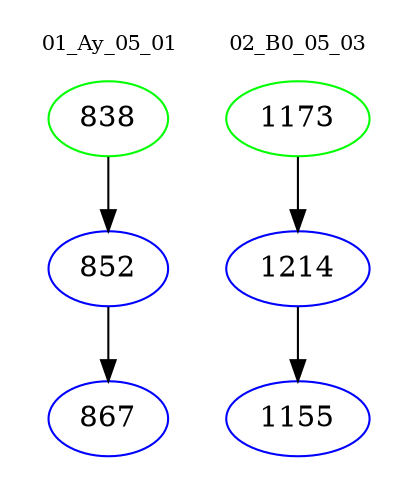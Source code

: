 digraph{
subgraph cluster_0 {
color = white
label = "01_Ay_05_01";
fontsize=10;
T0_838 [label="838", color="green"]
T0_838 -> T0_852 [color="black"]
T0_852 [label="852", color="blue"]
T0_852 -> T0_867 [color="black"]
T0_867 [label="867", color="blue"]
}
subgraph cluster_1 {
color = white
label = "02_B0_05_03";
fontsize=10;
T1_1173 [label="1173", color="green"]
T1_1173 -> T1_1214 [color="black"]
T1_1214 [label="1214", color="blue"]
T1_1214 -> T1_1155 [color="black"]
T1_1155 [label="1155", color="blue"]
}
}
